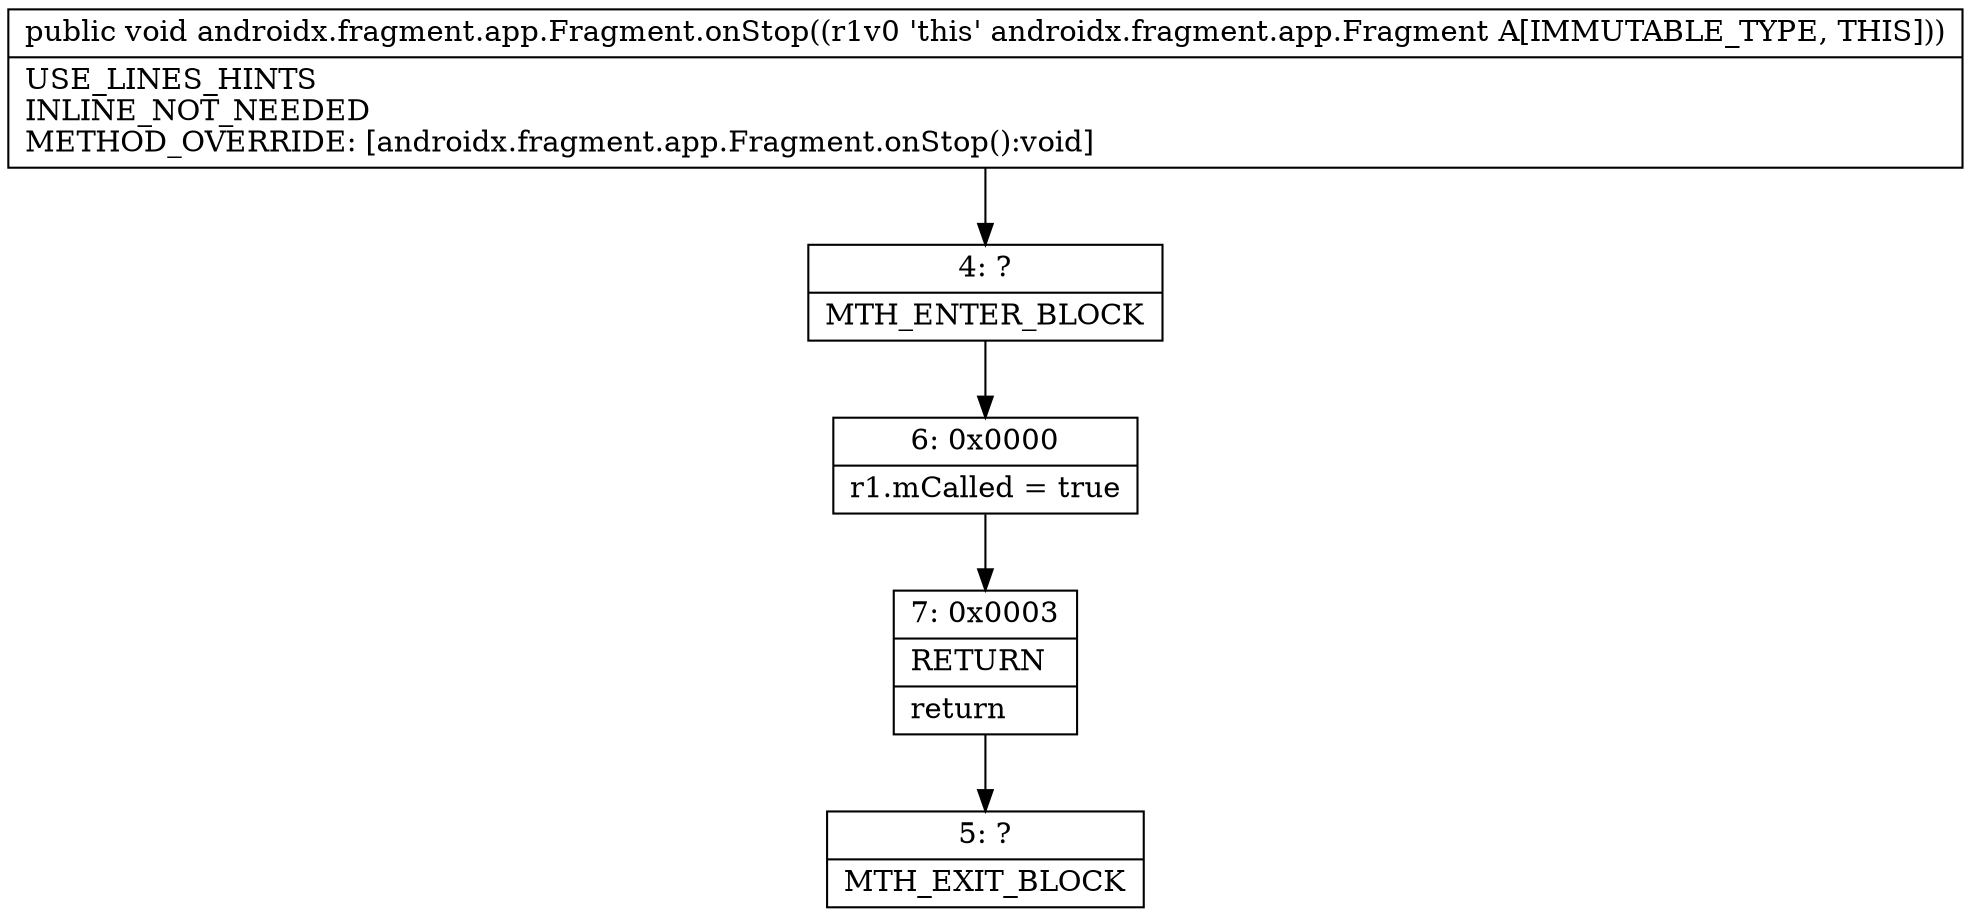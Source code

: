 digraph "CFG forandroidx.fragment.app.Fragment.onStop()V" {
Node_4 [shape=record,label="{4\:\ ?|MTH_ENTER_BLOCK\l}"];
Node_6 [shape=record,label="{6\:\ 0x0000|r1.mCalled = true\l}"];
Node_7 [shape=record,label="{7\:\ 0x0003|RETURN\l|return\l}"];
Node_5 [shape=record,label="{5\:\ ?|MTH_EXIT_BLOCK\l}"];
MethodNode[shape=record,label="{public void androidx.fragment.app.Fragment.onStop((r1v0 'this' androidx.fragment.app.Fragment A[IMMUTABLE_TYPE, THIS]))  | USE_LINES_HINTS\lINLINE_NOT_NEEDED\lMETHOD_OVERRIDE: [androidx.fragment.app.Fragment.onStop():void]\l}"];
MethodNode -> Node_4;Node_4 -> Node_6;
Node_6 -> Node_7;
Node_7 -> Node_5;
}

